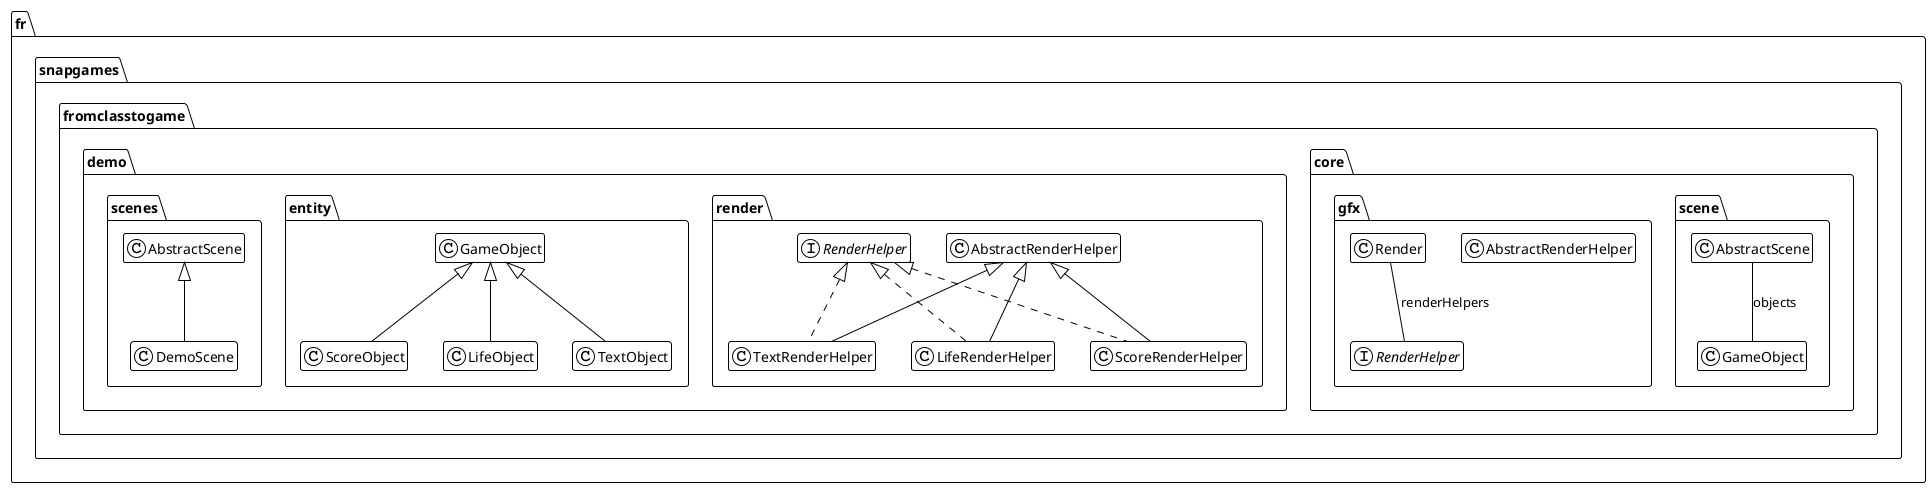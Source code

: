 @startuml "Demonstration"
!theme plain
hide members
hide methods
package "fr.snapgames.fromclasstogame" {
    package "core"{
        package "scene"{
            AbstractScene -- GameObject:objects
        }
        package "gfx" {
            interface RenderHelper
            class AbstractRenderHelper
            Render -- RenderHelper:renderHelpers
        }
    } 
    package "demo" {
        package "render"{
            class TextRenderHelper extends AbstractRenderHelper implements RenderHelper
            class LifeRenderHelper extends AbstractRenderHelper implements RenderHelper
            class ScoreRenderHelper extends AbstractRenderHelper implements RenderHelper 
        }
        package "entity" {
            class ScoreObject extends GameObject
            class LifeObject extends GameObject
            class TextObject extends GameObject
        }
        package "scenes"{
            class DemoScene extends AbstractScene
        }
    }
}
@enduml
